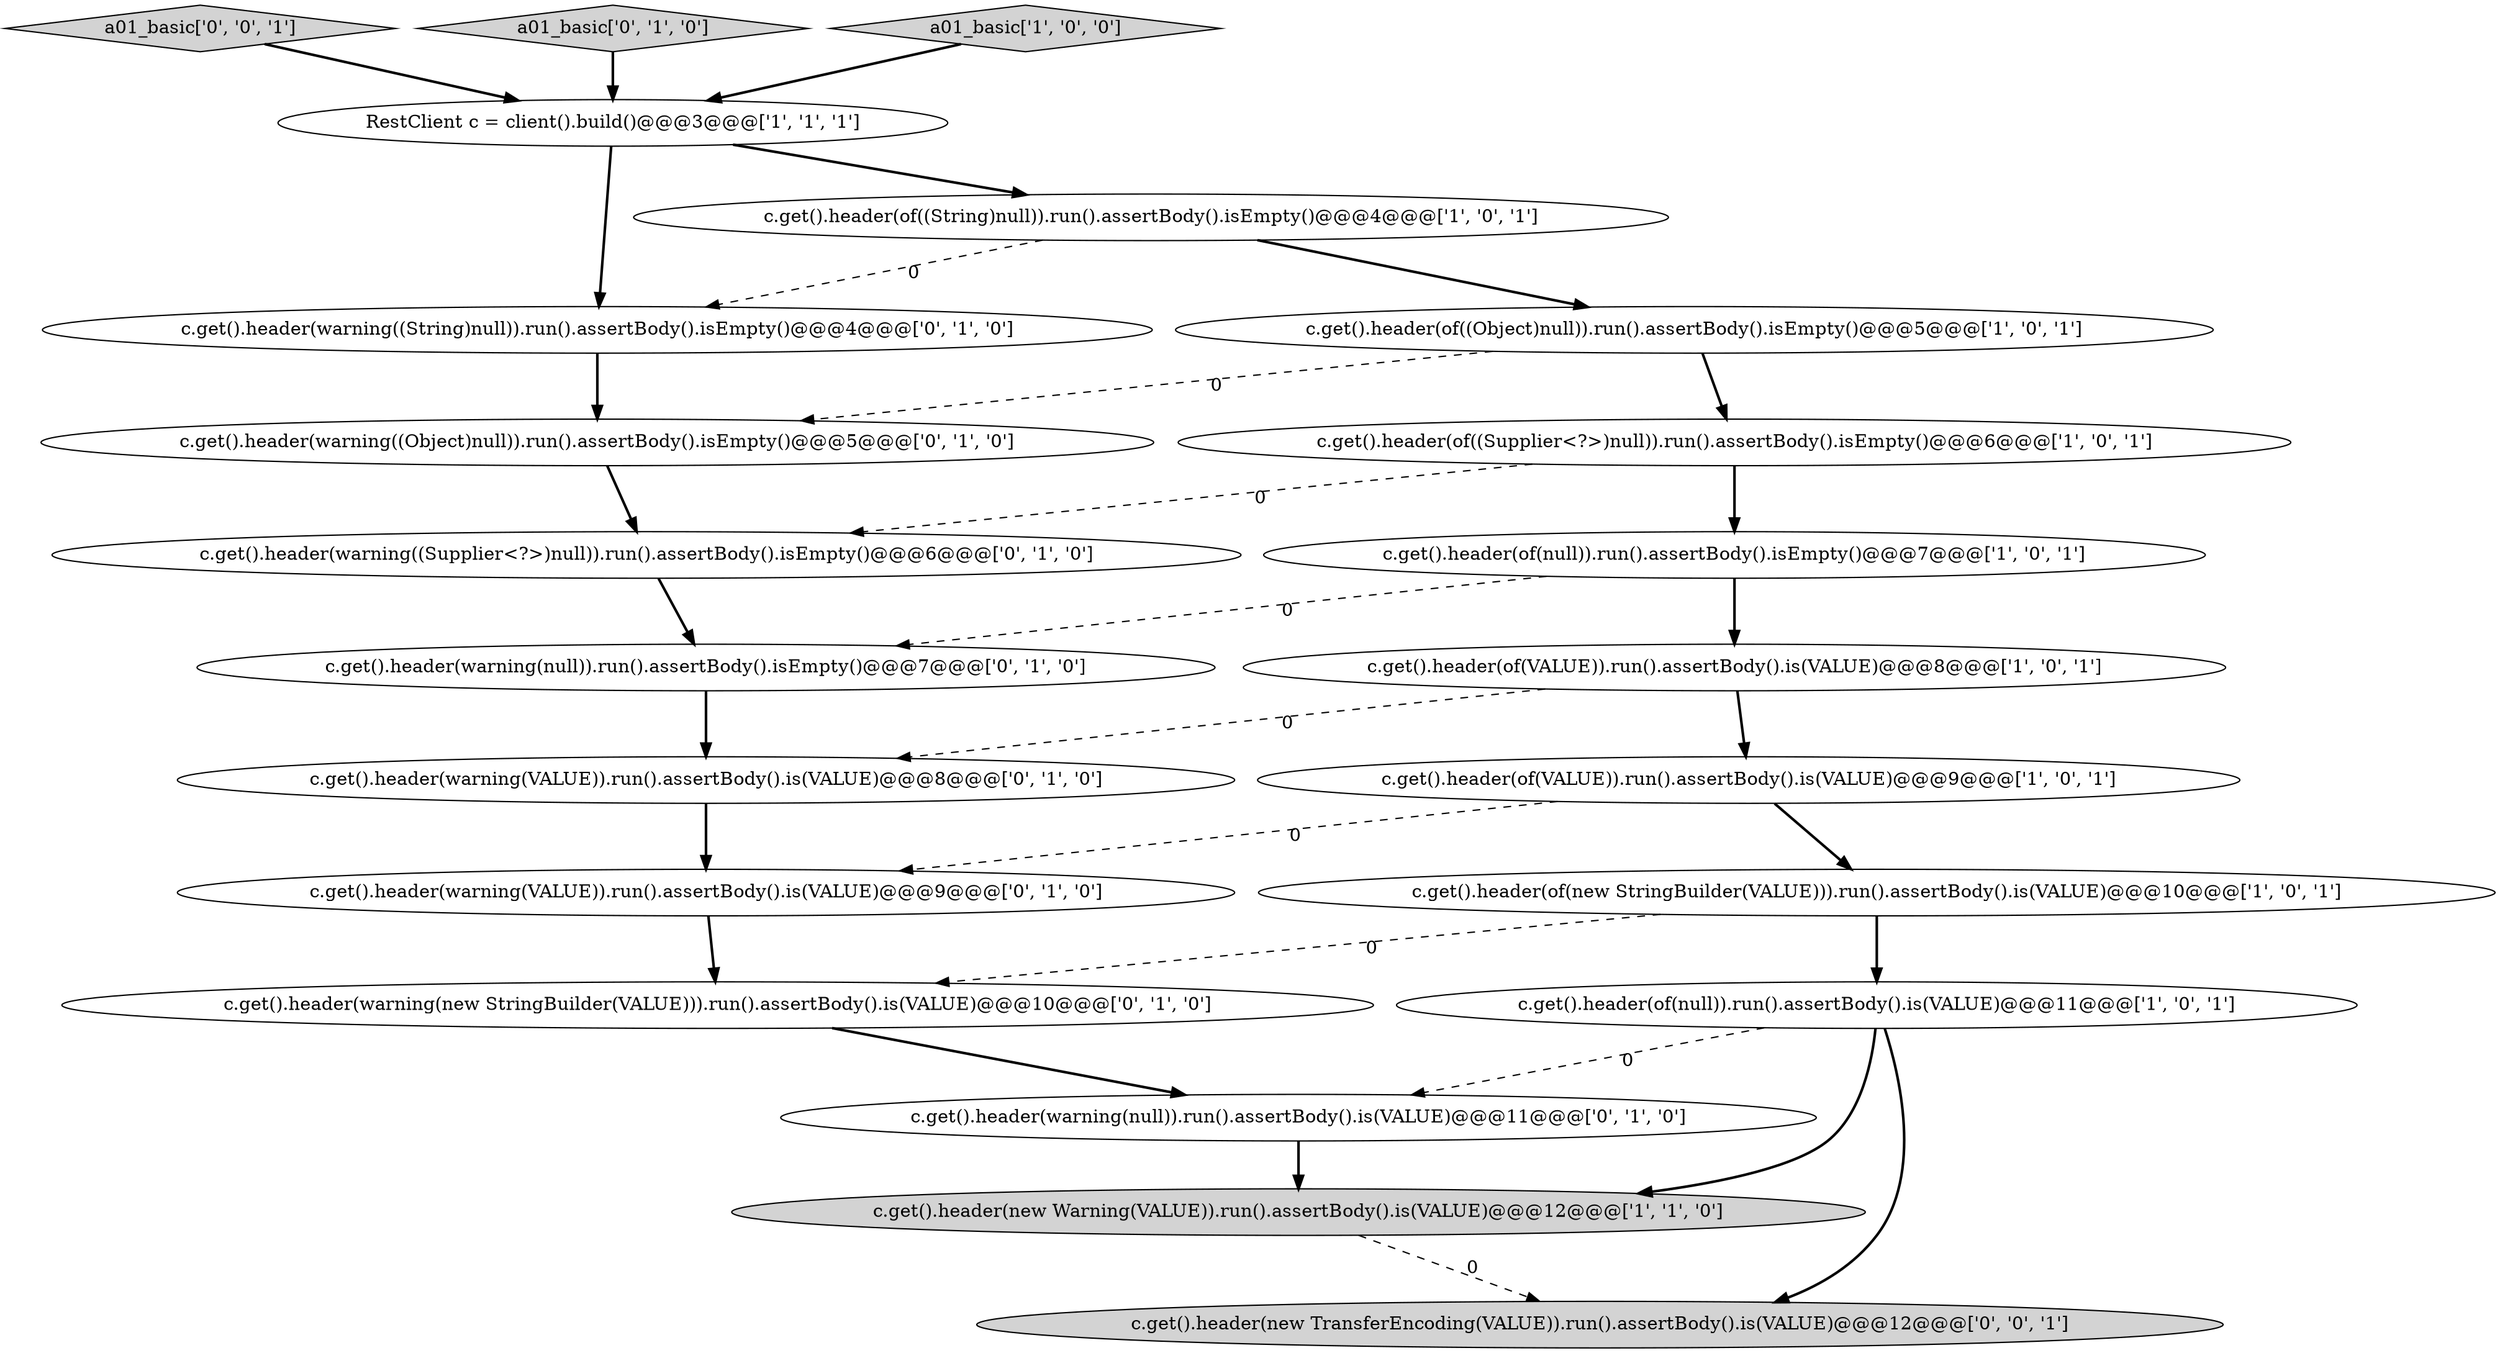 digraph {
0 [style = filled, label = "c.get().header(of((Object)null)).run().assertBody().isEmpty()@@@5@@@['1', '0', '1']", fillcolor = white, shape = ellipse image = "AAA0AAABBB1BBB"];
2 [style = filled, label = "c.get().header(of(new StringBuilder(VALUE))).run().assertBody().is(VALUE)@@@10@@@['1', '0', '1']", fillcolor = white, shape = ellipse image = "AAA0AAABBB1BBB"];
18 [style = filled, label = "c.get().header(warning(new StringBuilder(VALUE))).run().assertBody().is(VALUE)@@@10@@@['0', '1', '0']", fillcolor = white, shape = ellipse image = "AAA1AAABBB2BBB"];
6 [style = filled, label = "c.get().header(of(null)).run().assertBody().is(VALUE)@@@11@@@['1', '0', '1']", fillcolor = white, shape = ellipse image = "AAA0AAABBB1BBB"];
19 [style = filled, label = "c.get().header(warning((Supplier<?>)null)).run().assertBody().isEmpty()@@@6@@@['0', '1', '0']", fillcolor = white, shape = ellipse image = "AAA1AAABBB2BBB"];
17 [style = filled, label = "c.get().header(warning((String)null)).run().assertBody().isEmpty()@@@4@@@['0', '1', '0']", fillcolor = white, shape = ellipse image = "AAA1AAABBB2BBB"];
3 [style = filled, label = "c.get().header(of(null)).run().assertBody().isEmpty()@@@7@@@['1', '0', '1']", fillcolor = white, shape = ellipse image = "AAA0AAABBB1BBB"];
13 [style = filled, label = "c.get().header(warning(VALUE)).run().assertBody().is(VALUE)@@@8@@@['0', '1', '0']", fillcolor = white, shape = ellipse image = "AAA1AAABBB2BBB"];
15 [style = filled, label = "c.get().header(warning(null)).run().assertBody().is(VALUE)@@@11@@@['0', '1', '0']", fillcolor = white, shape = ellipse image = "AAA1AAABBB2BBB"];
9 [style = filled, label = "c.get().header(of((String)null)).run().assertBody().isEmpty()@@@4@@@['1', '0', '1']", fillcolor = white, shape = ellipse image = "AAA0AAABBB1BBB"];
4 [style = filled, label = "c.get().header(new Warning(VALUE)).run().assertBody().is(VALUE)@@@12@@@['1', '1', '0']", fillcolor = lightgray, shape = ellipse image = "AAA0AAABBB1BBB"];
20 [style = filled, label = "a01_basic['0', '0', '1']", fillcolor = lightgray, shape = diamond image = "AAA0AAABBB3BBB"];
10 [style = filled, label = "c.get().header(of(VALUE)).run().assertBody().is(VALUE)@@@8@@@['1', '0', '1']", fillcolor = white, shape = ellipse image = "AAA0AAABBB1BBB"];
11 [style = filled, label = "c.get().header(warning(VALUE)).run().assertBody().is(VALUE)@@@9@@@['0', '1', '0']", fillcolor = white, shape = ellipse image = "AAA1AAABBB2BBB"];
21 [style = filled, label = "c.get().header(new TransferEncoding(VALUE)).run().assertBody().is(VALUE)@@@12@@@['0', '0', '1']", fillcolor = lightgray, shape = ellipse image = "AAA0AAABBB3BBB"];
12 [style = filled, label = "a01_basic['0', '1', '0']", fillcolor = lightgray, shape = diamond image = "AAA0AAABBB2BBB"];
14 [style = filled, label = "c.get().header(warning((Object)null)).run().assertBody().isEmpty()@@@5@@@['0', '1', '0']", fillcolor = white, shape = ellipse image = "AAA1AAABBB2BBB"];
8 [style = filled, label = "a01_basic['1', '0', '0']", fillcolor = lightgray, shape = diamond image = "AAA0AAABBB1BBB"];
7 [style = filled, label = "c.get().header(of(VALUE)).run().assertBody().is(VALUE)@@@9@@@['1', '0', '1']", fillcolor = white, shape = ellipse image = "AAA0AAABBB1BBB"];
5 [style = filled, label = "c.get().header(of((Supplier<?>)null)).run().assertBody().isEmpty()@@@6@@@['1', '0', '1']", fillcolor = white, shape = ellipse image = "AAA0AAABBB1BBB"];
16 [style = filled, label = "c.get().header(warning(null)).run().assertBody().isEmpty()@@@7@@@['0', '1', '0']", fillcolor = white, shape = ellipse image = "AAA1AAABBB2BBB"];
1 [style = filled, label = "RestClient c = client().build()@@@3@@@['1', '1', '1']", fillcolor = white, shape = ellipse image = "AAA0AAABBB1BBB"];
3->10 [style = bold, label=""];
1->9 [style = bold, label=""];
6->4 [style = bold, label=""];
4->21 [style = dashed, label="0"];
3->16 [style = dashed, label="0"];
15->4 [style = bold, label=""];
12->1 [style = bold, label=""];
9->17 [style = dashed, label="0"];
7->11 [style = dashed, label="0"];
0->14 [style = dashed, label="0"];
2->18 [style = dashed, label="0"];
17->14 [style = bold, label=""];
11->18 [style = bold, label=""];
9->0 [style = bold, label=""];
14->19 [style = bold, label=""];
5->19 [style = dashed, label="0"];
16->13 [style = bold, label=""];
7->2 [style = bold, label=""];
20->1 [style = bold, label=""];
8->1 [style = bold, label=""];
19->16 [style = bold, label=""];
6->21 [style = bold, label=""];
10->7 [style = bold, label=""];
13->11 [style = bold, label=""];
1->17 [style = bold, label=""];
2->6 [style = bold, label=""];
6->15 [style = dashed, label="0"];
5->3 [style = bold, label=""];
0->5 [style = bold, label=""];
10->13 [style = dashed, label="0"];
18->15 [style = bold, label=""];
}
